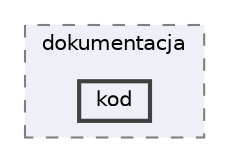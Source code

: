 digraph "docs/dokumentacja/kod"
{
 // LATEX_PDF_SIZE
  bgcolor="transparent";
  edge [fontname=Helvetica,fontsize=10,labelfontname=Helvetica,labelfontsize=10];
  node [fontname=Helvetica,fontsize=10,shape=box,height=0.2,width=0.4];
  compound=true
  subgraph clusterdir_645e09e608758bf94d41e279257141a0 {
    graph [ bgcolor="#edf0f7", pencolor="grey50", label="dokumentacja", fontname=Helvetica,fontsize=10 style="filled,dashed", URL="dir_645e09e608758bf94d41e279257141a0.html",tooltip=""]
  dir_d914efb4eb66cd51d7a47abff1116ef2 [label="kod", fillcolor="#edf0f7", color="grey25", style="filled,bold", URL="dir_d914efb4eb66cd51d7a47abff1116ef2.html",tooltip=""];
  }
}
